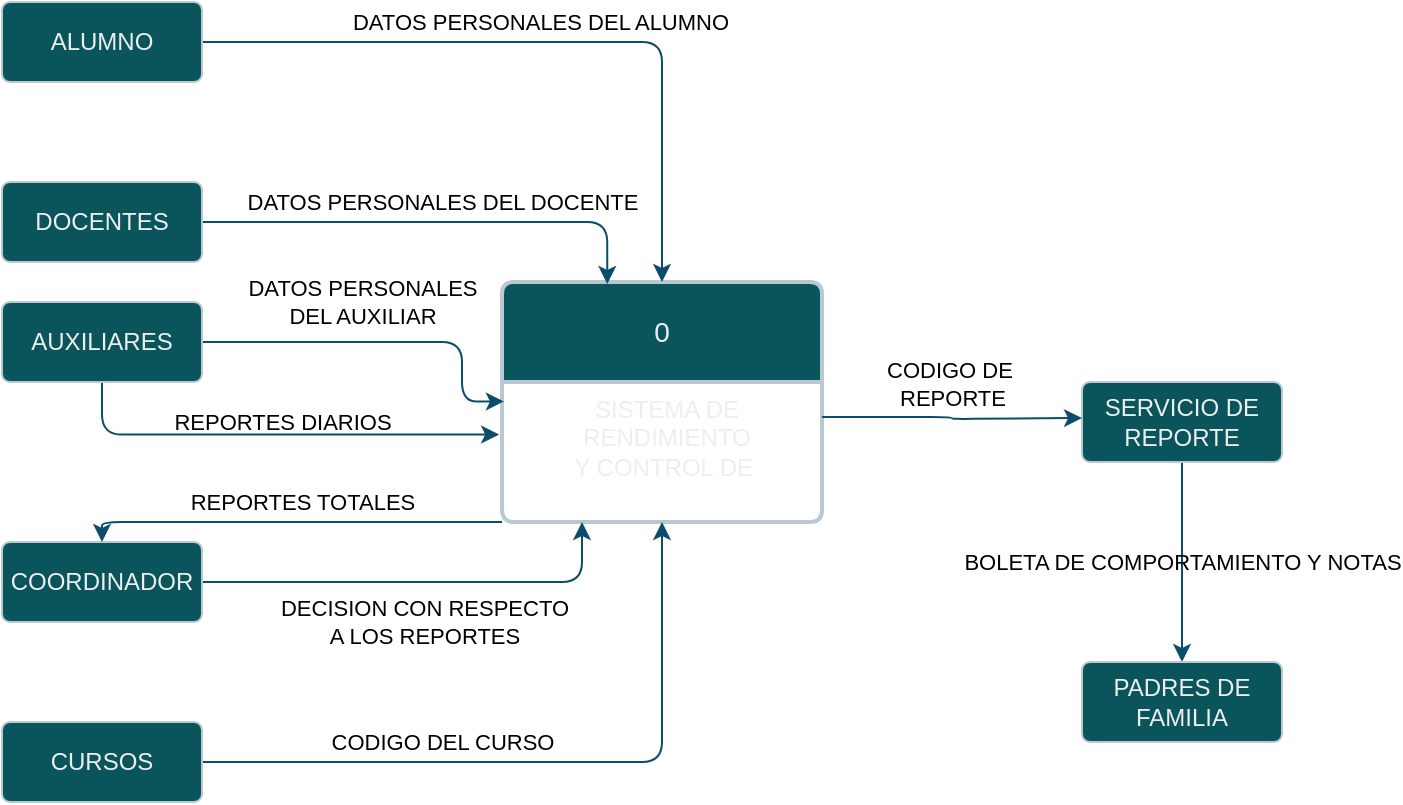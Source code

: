 <mxfile version="21.3.8" type="github">
  <diagram name="Página-1" id="OrkZKZXqTlq35BzDt4kj">
    <mxGraphModel dx="1035" dy="522" grid="0" gridSize="10" guides="1" tooltips="1" connect="1" arrows="1" fold="1" page="0" pageScale="1" pageWidth="827" pageHeight="1169" math="0" shadow="0">
      <root>
        <mxCell id="0" />
        <mxCell id="1" parent="0" />
        <mxCell id="wvGKWxsEizsdqR5E_TBK-4" style="edgeStyle=orthogonalEdgeStyle;rounded=1;orthogonalLoop=1;jettySize=auto;html=1;exitX=0.75;exitY=0;exitDx=0;exitDy=0;labelBackgroundColor=none;strokeColor=#0B4D6A;fontColor=default;" edge="1" parent="1" source="wvGKWxsEizsdqR5E_TBK-2" target="wvGKWxsEizsdqR5E_TBK-1">
          <mxGeometry relative="1" as="geometry" />
        </mxCell>
        <mxCell id="wvGKWxsEizsdqR5E_TBK-1" value="0" style="swimlane;childLayout=stackLayout;horizontal=1;startSize=50;horizontalStack=0;rounded=1;fontSize=14;fontStyle=0;strokeWidth=2;resizeParent=0;resizeLast=1;shadow=0;dashed=0;align=center;arcSize=4;whiteSpace=wrap;html=1;labelBackgroundColor=none;fillColor=#09555B;strokeColor=#BAC8D3;fontColor=#EEEEEE;" vertex="1" parent="1">
          <mxGeometry x="310" y="290" width="160" height="120" as="geometry" />
        </mxCell>
        <mxCell id="wvGKWxsEizsdqR5E_TBK-2" value="SISTEMA DE&lt;br&gt;&lt;div style=&quot;&quot;&gt;&lt;span style=&quot;background-color: initial;&quot;&gt;RENDIMIENTO&lt;/span&gt;&lt;/div&gt;Y CONTROL DE&amp;nbsp;" style="align=center;strokeColor=none;fillColor=none;spacingLeft=4;fontSize=12;verticalAlign=top;resizable=0;rotatable=0;part=1;html=1;labelBackgroundColor=none;fontColor=#EEEEEE;rounded=1;" vertex="1" parent="wvGKWxsEizsdqR5E_TBK-1">
          <mxGeometry y="50" width="160" height="70" as="geometry" />
        </mxCell>
        <mxCell id="wvGKWxsEizsdqR5E_TBK-10" value="DATOS PERSONALES DEL ALUMNO" style="edgeStyle=orthogonalEdgeStyle;rounded=1;orthogonalLoop=1;jettySize=auto;html=1;exitX=1;exitY=0.5;exitDx=0;exitDy=0;entryX=0.5;entryY=0;entryDx=0;entryDy=0;labelBackgroundColor=none;strokeColor=#0B4D6A;fontColor=default;" edge="1" parent="1" source="wvGKWxsEizsdqR5E_TBK-5" target="wvGKWxsEizsdqR5E_TBK-1">
          <mxGeometry x="-0.029" y="10" relative="1" as="geometry">
            <mxPoint x="-1" as="offset" />
          </mxGeometry>
        </mxCell>
        <mxCell id="wvGKWxsEizsdqR5E_TBK-5" value="ALUMNO" style="rounded=1;arcSize=10;whiteSpace=wrap;html=1;align=center;labelBackgroundColor=none;fillColor=#09555B;strokeColor=#BAC8D3;fontColor=#EEEEEE;" vertex="1" parent="1">
          <mxGeometry x="60" y="150" width="100" height="40" as="geometry" />
        </mxCell>
        <mxCell id="wvGKWxsEizsdqR5E_TBK-11" value="DATOS PERSONALES DEL DOCENTE" style="edgeStyle=orthogonalEdgeStyle;rounded=1;orthogonalLoop=1;jettySize=auto;html=1;exitX=1;exitY=0.5;exitDx=0;exitDy=0;entryX=0.329;entryY=0.008;entryDx=0;entryDy=0;entryPerimeter=0;labelBackgroundColor=none;strokeColor=#0B4D6A;fontColor=default;" edge="1" parent="1" source="wvGKWxsEizsdqR5E_TBK-6" target="wvGKWxsEizsdqR5E_TBK-1">
          <mxGeometry x="0.027" y="10" relative="1" as="geometry">
            <mxPoint as="offset" />
          </mxGeometry>
        </mxCell>
        <mxCell id="wvGKWxsEizsdqR5E_TBK-6" value="DOCENTES" style="rounded=1;arcSize=10;whiteSpace=wrap;html=1;align=center;labelBackgroundColor=none;fillColor=#09555B;strokeColor=#BAC8D3;fontColor=#EEEEEE;" vertex="1" parent="1">
          <mxGeometry x="60" y="240" width="100" height="40" as="geometry" />
        </mxCell>
        <mxCell id="wvGKWxsEizsdqR5E_TBK-12" value="DATOS PERSONALES&lt;br&gt;DEL AUXILIAR" style="edgeStyle=orthogonalEdgeStyle;rounded=1;orthogonalLoop=1;jettySize=auto;html=1;exitX=1;exitY=0.5;exitDx=0;exitDy=0;entryX=0.006;entryY=0.139;entryDx=0;entryDy=0;entryPerimeter=0;labelBackgroundColor=none;strokeColor=#0B4D6A;fontColor=default;" edge="1" parent="1" source="wvGKWxsEizsdqR5E_TBK-7" target="wvGKWxsEizsdqR5E_TBK-2">
          <mxGeometry x="-0.115" y="20" relative="1" as="geometry">
            <Array as="points">
              <mxPoint x="290" y="320" />
              <mxPoint x="290" y="350" />
            </Array>
            <mxPoint as="offset" />
          </mxGeometry>
        </mxCell>
        <mxCell id="wvGKWxsEizsdqR5E_TBK-17" value="REPORTES DIARIOS" style="edgeStyle=orthogonalEdgeStyle;rounded=1;orthogonalLoop=1;jettySize=auto;html=1;exitX=0.5;exitY=1;exitDx=0;exitDy=0;entryX=-0.009;entryY=0.375;entryDx=0;entryDy=0;entryPerimeter=0;labelBackgroundColor=none;strokeColor=#0B4D6A;fontColor=default;" edge="1" parent="1" source="wvGKWxsEizsdqR5E_TBK-7" target="wvGKWxsEizsdqR5E_TBK-2">
          <mxGeometry x="0.034" y="6" relative="1" as="geometry">
            <mxPoint as="offset" />
          </mxGeometry>
        </mxCell>
        <mxCell id="wvGKWxsEizsdqR5E_TBK-7" value="AUXILIARES" style="rounded=1;arcSize=10;whiteSpace=wrap;html=1;align=center;labelBackgroundColor=none;fillColor=#09555B;strokeColor=#BAC8D3;fontColor=#EEEEEE;" vertex="1" parent="1">
          <mxGeometry x="60" y="300" width="100" height="40" as="geometry" />
        </mxCell>
        <mxCell id="wvGKWxsEizsdqR5E_TBK-14" value="CODIGO DEL CURSO" style="edgeStyle=orthogonalEdgeStyle;rounded=1;orthogonalLoop=1;jettySize=auto;html=1;exitX=1;exitY=0.5;exitDx=0;exitDy=0;entryX=0.5;entryY=1;entryDx=0;entryDy=0;labelBackgroundColor=none;strokeColor=#0B4D6A;fontColor=default;" edge="1" parent="1" source="wvGKWxsEizsdqR5E_TBK-8" target="wvGKWxsEizsdqR5E_TBK-2">
          <mxGeometry x="-0.314" y="10" relative="1" as="geometry">
            <mxPoint as="offset" />
          </mxGeometry>
        </mxCell>
        <mxCell id="wvGKWxsEizsdqR5E_TBK-8" value="CURSOS" style="rounded=1;arcSize=10;whiteSpace=wrap;html=1;align=center;labelBackgroundColor=none;fillColor=#09555B;strokeColor=#BAC8D3;fontColor=#EEEEEE;" vertex="1" parent="1">
          <mxGeometry x="60" y="510" width="100" height="40" as="geometry" />
        </mxCell>
        <mxCell id="wvGKWxsEizsdqR5E_TBK-13" value="DECISION CON RESPECTO&lt;br&gt;A LOS REPORTES" style="edgeStyle=orthogonalEdgeStyle;rounded=1;orthogonalLoop=1;jettySize=auto;html=1;exitX=1;exitY=0.5;exitDx=0;exitDy=0;entryX=0.25;entryY=1;entryDx=0;entryDy=0;labelBackgroundColor=none;strokeColor=#0B4D6A;fontColor=default;" edge="1" parent="1" source="wvGKWxsEizsdqR5E_TBK-9" target="wvGKWxsEizsdqR5E_TBK-2">
          <mxGeometry x="-0.0" y="-20" relative="1" as="geometry">
            <mxPoint x="1" as="offset" />
          </mxGeometry>
        </mxCell>
        <mxCell id="wvGKWxsEizsdqR5E_TBK-9" value="COORDINADOR" style="rounded=1;arcSize=10;whiteSpace=wrap;html=1;align=center;labelBackgroundColor=none;fillColor=#09555B;strokeColor=#BAC8D3;fontColor=#EEEEEE;" vertex="1" parent="1">
          <mxGeometry x="60" y="420" width="100" height="40" as="geometry" />
        </mxCell>
        <mxCell id="wvGKWxsEizsdqR5E_TBK-15" value="REPORTES TOTALES" style="edgeStyle=orthogonalEdgeStyle;rounded=1;orthogonalLoop=1;jettySize=auto;html=1;exitX=0;exitY=1;exitDx=0;exitDy=0;entryX=0.5;entryY=0;entryDx=0;entryDy=0;labelBackgroundColor=none;strokeColor=#0B4D6A;fontColor=default;" edge="1" parent="1" source="wvGKWxsEizsdqR5E_TBK-2" target="wvGKWxsEizsdqR5E_TBK-9">
          <mxGeometry x="-0.047" y="-10" relative="1" as="geometry">
            <Array as="points">
              <mxPoint x="110" y="410" />
            </Array>
            <mxPoint as="offset" />
          </mxGeometry>
        </mxCell>
        <mxCell id="wvGKWxsEizsdqR5E_TBK-19" style="edgeStyle=orthogonalEdgeStyle;rounded=1;orthogonalLoop=1;jettySize=auto;html=1;exitX=0;exitY=0.5;exitDx=0;exitDy=0;entryX=0;entryY=0.5;entryDx=0;entryDy=0;labelBackgroundColor=none;strokeColor=#0B4D6A;fontColor=default;" edge="1" parent="1" source="wvGKWxsEizsdqR5E_TBK-18" target="wvGKWxsEizsdqR5E_TBK-18">
          <mxGeometry relative="1" as="geometry">
            <mxPoint x="590" y="360" as="targetPoint" />
          </mxGeometry>
        </mxCell>
        <mxCell id="wvGKWxsEizsdqR5E_TBK-23" value="BOLETA DE COMPORTAMIENTO Y NOTAS" style="edgeStyle=orthogonalEdgeStyle;rounded=1;orthogonalLoop=1;jettySize=auto;html=1;exitX=0.5;exitY=1;exitDx=0;exitDy=0;entryX=0.5;entryY=0;entryDx=0;entryDy=0;labelBackgroundColor=none;strokeColor=#0B4D6A;fontColor=default;" edge="1" parent="1" source="wvGKWxsEizsdqR5E_TBK-18" target="wvGKWxsEizsdqR5E_TBK-22">
          <mxGeometry relative="1" as="geometry" />
        </mxCell>
        <mxCell id="wvGKWxsEizsdqR5E_TBK-18" value="SERVICIO DE&lt;br&gt;REPORTE" style="rounded=1;arcSize=10;whiteSpace=wrap;html=1;align=center;labelBackgroundColor=none;fillColor=#09555B;strokeColor=#BAC8D3;fontColor=#EEEEEE;" vertex="1" parent="1">
          <mxGeometry x="600" y="340" width="100" height="40" as="geometry" />
        </mxCell>
        <mxCell id="wvGKWxsEizsdqR5E_TBK-21" value="CODIGO DE&amp;nbsp;&lt;br&gt;REPORTE" style="edgeStyle=orthogonalEdgeStyle;rounded=1;orthogonalLoop=1;jettySize=auto;html=1;exitX=1;exitY=0.25;exitDx=0;exitDy=0;labelBackgroundColor=none;strokeColor=#0B4D6A;fontColor=default;" edge="1" parent="1" source="wvGKWxsEizsdqR5E_TBK-2">
          <mxGeometry x="-0.007" y="18" relative="1" as="geometry">
            <mxPoint x="600" y="358" as="targetPoint" />
            <mxPoint x="-18" y="-17" as="offset" />
          </mxGeometry>
        </mxCell>
        <mxCell id="wvGKWxsEizsdqR5E_TBK-22" value="PADRES DE FAMILIA" style="rounded=1;arcSize=10;whiteSpace=wrap;html=1;align=center;labelBackgroundColor=none;fillColor=#09555B;strokeColor=#BAC8D3;fontColor=#EEEEEE;" vertex="1" parent="1">
          <mxGeometry x="600" y="480" width="100" height="40" as="geometry" />
        </mxCell>
      </root>
    </mxGraphModel>
  </diagram>
</mxfile>
